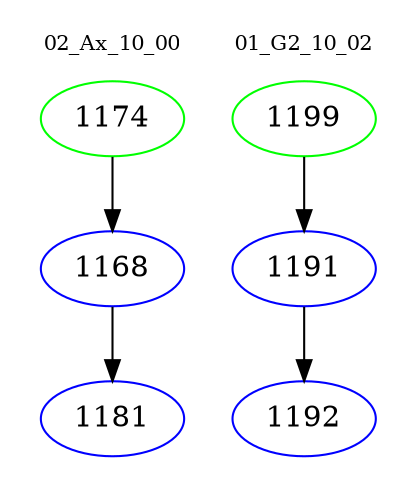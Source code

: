 digraph{
subgraph cluster_0 {
color = white
label = "02_Ax_10_00";
fontsize=10;
T0_1174 [label="1174", color="green"]
T0_1174 -> T0_1168 [color="black"]
T0_1168 [label="1168", color="blue"]
T0_1168 -> T0_1181 [color="black"]
T0_1181 [label="1181", color="blue"]
}
subgraph cluster_1 {
color = white
label = "01_G2_10_02";
fontsize=10;
T1_1199 [label="1199", color="green"]
T1_1199 -> T1_1191 [color="black"]
T1_1191 [label="1191", color="blue"]
T1_1191 -> T1_1192 [color="black"]
T1_1192 [label="1192", color="blue"]
}
}
